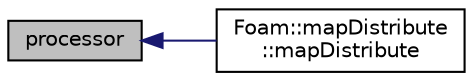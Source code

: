 digraph "processor"
{
  bgcolor="transparent";
  edge [fontname="Helvetica",fontsize="10",labelfontname="Helvetica",labelfontsize="10"];
  node [fontname="Helvetica",fontsize="10",shape=record];
  rankdir="LR";
  Node1 [label="processor",height=0.2,width=0.4,color="black", fillcolor="grey75", style="filled", fontcolor="black"];
  Node1 -> Node2 [dir="back",color="midnightblue",fontsize="10",style="solid",fontname="Helvetica"];
  Node2 [label="Foam::mapDistribute\l::mapDistribute",height=0.2,width=0.4,color="black",URL="$a01402.html#a4af5642c1791f236e1889e416042fb37",tooltip="Construct from list of (possibly remote) untransformed elements. "];
}
